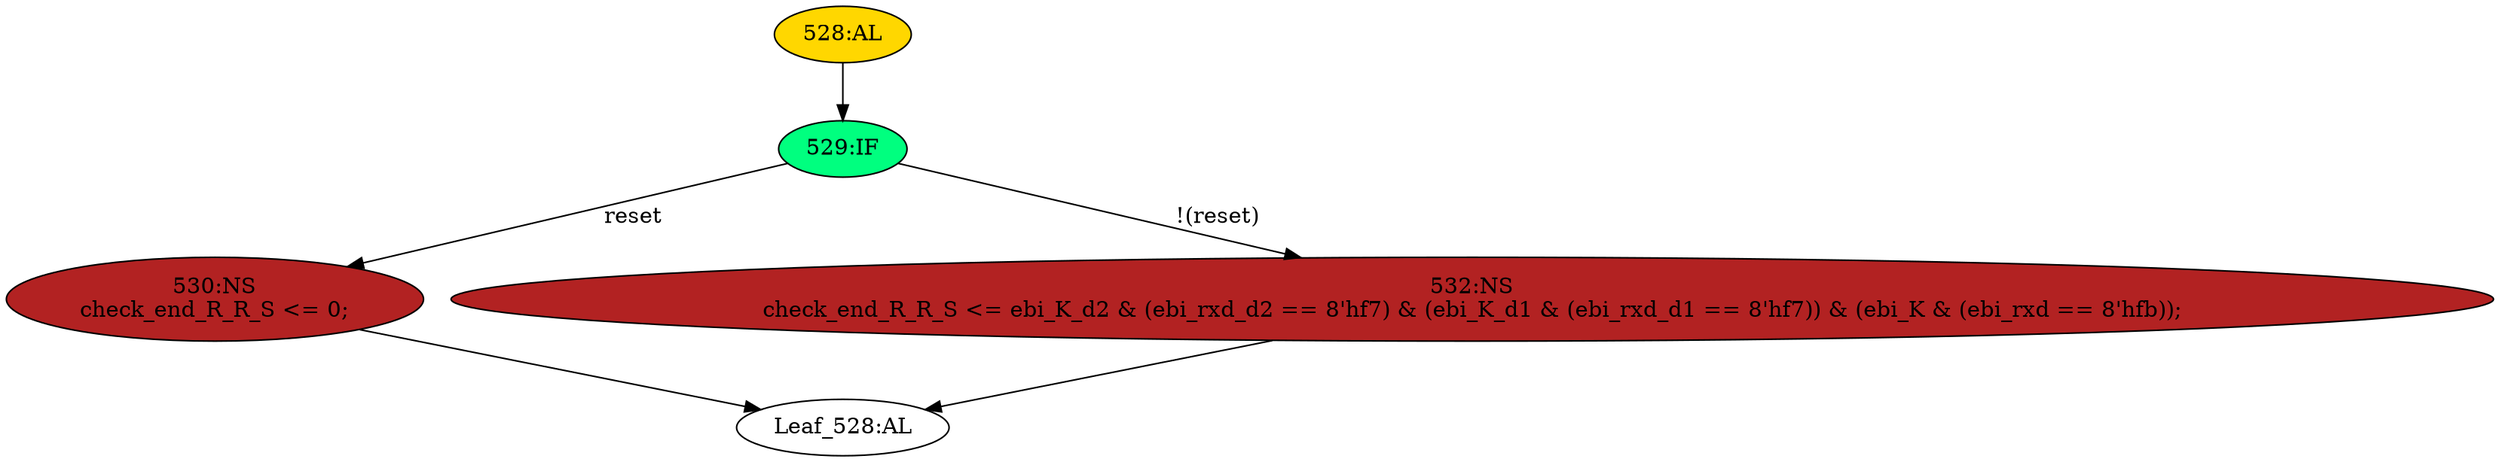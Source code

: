 strict digraph "" {
	node [label="\N"];
	"530:NS"	 [ast="<pyverilog.vparser.ast.NonblockingSubstitution object at 0x7f702a6643d0>",
		fillcolor=firebrick,
		label="530:NS
check_end_R_R_S <= 0;",
		statements="[<pyverilog.vparser.ast.NonblockingSubstitution object at 0x7f702a6643d0>]",
		style=filled,
		typ=NonblockingSubstitution];
	"Leaf_528:AL"	 [def_var="['check_end_R_R_S']",
		label="Leaf_528:AL"];
	"530:NS" -> "Leaf_528:AL"	 [cond="[]",
		lineno=None];
	"529:IF"	 [ast="<pyverilog.vparser.ast.IfStatement object at 0x7f702a664590>",
		fillcolor=springgreen,
		label="529:IF",
		statements="[]",
		style=filled,
		typ=IfStatement];
	"529:IF" -> "530:NS"	 [cond="['reset']",
		label=reset,
		lineno=529];
	"532:NS"	 [ast="<pyverilog.vparser.ast.NonblockingSubstitution object at 0x7f702a6645d0>",
		fillcolor=firebrick,
		label="532:NS
check_end_R_R_S <= ebi_K_d2 & (ebi_rxd_d2 == 8'hf7) & (ebi_K_d1 & (ebi_rxd_d1 == 8'hf7)) & (ebi_K & (ebi_rxd == 8'hfb));",
		statements="[<pyverilog.vparser.ast.NonblockingSubstitution object at 0x7f702a6645d0>]",
		style=filled,
		typ=NonblockingSubstitution];
	"529:IF" -> "532:NS"	 [cond="['reset']",
		label="!(reset)",
		lineno=529];
	"528:AL"	 [ast="<pyverilog.vparser.ast.Always object at 0x7f702a664b90>",
		clk_sens=True,
		fillcolor=gold,
		label="528:AL",
		sens="['ck', 'reset']",
		statements="[]",
		style=filled,
		typ=Always,
		use_var="['reset', 'ebi_rxd_d2', 'ebi_K', 'ebi_rxd_d1', 'ebi_rxd', 'ebi_K_d2', 'ebi_K_d1']"];
	"528:AL" -> "529:IF"	 [cond="[]",
		lineno=None];
	"532:NS" -> "Leaf_528:AL"	 [cond="[]",
		lineno=None];
}
